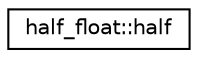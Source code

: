 digraph "Graphical Class Hierarchy"
{
  edge [fontname="Helvetica",fontsize="10",labelfontname="Helvetica",labelfontsize="10"];
  node [fontname="Helvetica",fontsize="10",shape=record];
  rankdir="LR";
  Node1 [label="half_float::half",height=0.2,width=0.4,color="black", fillcolor="white", style="filled",URL="$classhalf__float_1_1half.html"];
}
